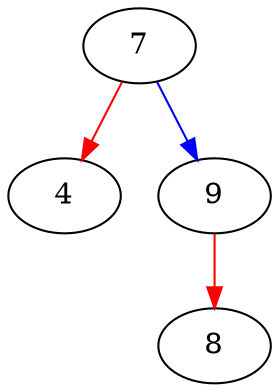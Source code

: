 digraph G{
7827552[label="4"]
7827528[label="7"]
7827528->7827552[color=red];
7827528->7827576[color=blue];
7827600[label="8"]
7827576[label="9"]
7827576->7827600[color=red];
}